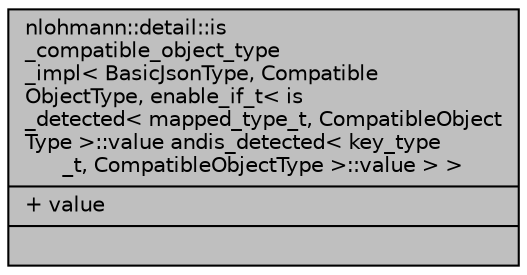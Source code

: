 digraph "nlohmann::detail::is_compatible_object_type_impl&lt; BasicJsonType, CompatibleObjectType, enable_if_t&lt; is_detected&lt; mapped_type_t, CompatibleObjectType &gt;::value andis_detected&lt; key_type_t, CompatibleObjectType &gt;::value &gt; &gt;"
{
 // INTERACTIVE_SVG=YES
  edge [fontname="Helvetica",fontsize="10",labelfontname="Helvetica",labelfontsize="10"];
  node [fontname="Helvetica",fontsize="10",shape=record];
  Node1 [label="{nlohmann::detail::is\l_compatible_object_type\l_impl\< BasicJsonType, Compatible\lObjectType, enable_if_t\< is\l_detected\< mapped_type_t, CompatibleObject\lType \>::value andis_detected\< key_type\l_t, CompatibleObjectType \>::value \> \>\n|+ value\l|}",height=0.2,width=0.4,color="black", fillcolor="grey75", style="filled", fontcolor="black"];
}

